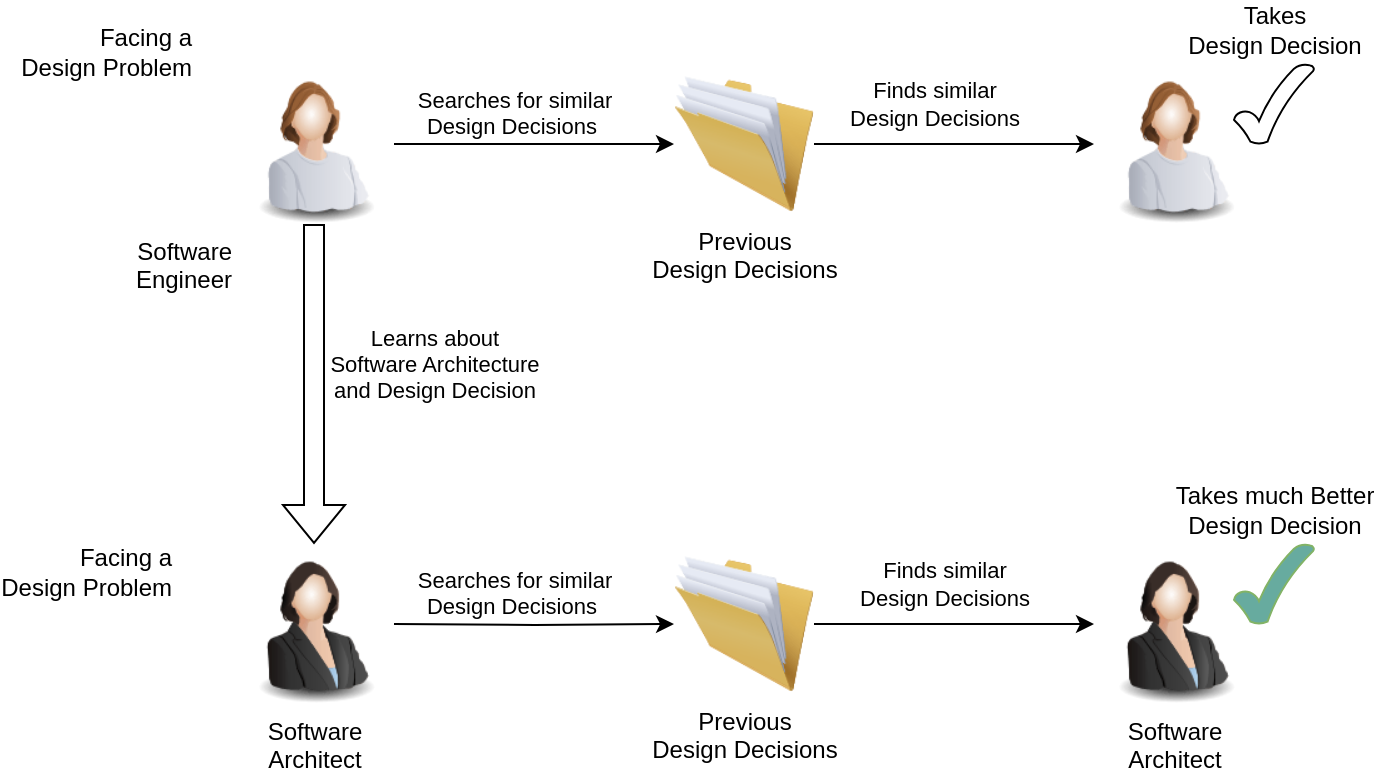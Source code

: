 <mxfile version="24.7.10">
  <diagram name="Page-1" id="vuXL3uFJJ_FBWWDFsTbz">
    <mxGraphModel dx="999" dy="581" grid="1" gridSize="10" guides="1" tooltips="1" connect="1" arrows="1" fold="1" page="1" pageScale="1" pageWidth="850" pageHeight="1100" math="0" shadow="0">
      <root>
        <mxCell id="0" />
        <mxCell id="1" parent="0" />
        <mxCell id="6jVbu3r1yKSlHH_ONzJE-4" value="" style="edgeStyle=orthogonalEdgeStyle;rounded=0;orthogonalLoop=1;jettySize=auto;html=1;" edge="1" parent="1" source="6jVbu3r1yKSlHH_ONzJE-1" target="6jVbu3r1yKSlHH_ONzJE-3">
          <mxGeometry relative="1" as="geometry" />
        </mxCell>
        <mxCell id="6jVbu3r1yKSlHH_ONzJE-5" value="Searches for similar&lt;div&gt;Design Decisions&amp;nbsp;&lt;/div&gt;" style="edgeLabel;html=1;align=center;verticalAlign=bottom;resizable=0;points=[];labelPosition=center;verticalLabelPosition=top;" vertex="1" connectable="0" parent="6jVbu3r1yKSlHH_ONzJE-4">
          <mxGeometry x="-0.143" y="1" relative="1" as="geometry">
            <mxPoint as="offset" />
          </mxGeometry>
        </mxCell>
        <mxCell id="6jVbu3r1yKSlHH_ONzJE-1" value="Software&lt;div&gt;Engineer&lt;/div&gt;" style="image;html=1;image=img/lib/clip_art/people/Worker_Woman_128x128.png;labelPosition=left;verticalLabelPosition=bottom;align=right;verticalAlign=top;" vertex="1" parent="1">
          <mxGeometry x="200" y="160" width="80" height="80" as="geometry" />
        </mxCell>
        <mxCell id="6jVbu3r1yKSlHH_ONzJE-2" value="Facing a&lt;div&gt;Design Problem&lt;/div&gt;" style="shape=image;html=1;verticalAlign=middle;verticalLabelPosition=middle;labelBackgroundColor=#ffffff;imageAspect=0;aspect=fixed;image=https://cdn0.iconfinder.com/data/icons/evericons-24px-vol-1/24/question-128.png;labelPosition=left;align=right;" vertex="1" parent="1">
          <mxGeometry x="180" y="130" width="48" height="48" as="geometry" />
        </mxCell>
        <mxCell id="6jVbu3r1yKSlHH_ONzJE-8" style="edgeStyle=orthogonalEdgeStyle;rounded=0;orthogonalLoop=1;jettySize=auto;html=1;" edge="1" parent="1" source="6jVbu3r1yKSlHH_ONzJE-3" target="6jVbu3r1yKSlHH_ONzJE-6">
          <mxGeometry relative="1" as="geometry" />
        </mxCell>
        <mxCell id="6jVbu3r1yKSlHH_ONzJE-25" value="Finds similar&lt;div&gt;Design Decisions&lt;/div&gt;" style="edgeLabel;html=1;align=center;verticalAlign=middle;resizable=0;points=[];" vertex="1" connectable="0" parent="6jVbu3r1yKSlHH_ONzJE-8">
          <mxGeometry x="-0.057" y="1" relative="1" as="geometry">
            <mxPoint x="-6" y="-19" as="offset" />
          </mxGeometry>
        </mxCell>
        <mxCell id="6jVbu3r1yKSlHH_ONzJE-3" value="Previous&lt;div&gt;Design Decisions&lt;/div&gt;" style="image;html=1;image=img/lib/clip_art/general/Full_Folder_128x128.png" vertex="1" parent="1">
          <mxGeometry x="420" y="165" width="70" height="70" as="geometry" />
        </mxCell>
        <mxCell id="6jVbu3r1yKSlHH_ONzJE-6" value="" style="image;html=1;image=img/lib/clip_art/people/Worker_Woman_128x128.png" vertex="1" parent="1">
          <mxGeometry x="630" y="160" width="80" height="80" as="geometry" />
        </mxCell>
        <mxCell id="6jVbu3r1yKSlHH_ONzJE-9" value="Takes&lt;div&gt;Design Decision&lt;/div&gt;" style="verticalLabelPosition=top;verticalAlign=bottom;html=1;shape=mxgraph.basic.tick;labelPosition=center;align=center;" vertex="1" parent="1">
          <mxGeometry x="700" y="160" width="40" height="40" as="geometry" />
        </mxCell>
        <mxCell id="6jVbu3r1yKSlHH_ONzJE-10" value="" style="edgeStyle=orthogonalEdgeStyle;rounded=0;orthogonalLoop=1;jettySize=auto;html=1;" edge="1" parent="1" target="6jVbu3r1yKSlHH_ONzJE-15">
          <mxGeometry relative="1" as="geometry">
            <mxPoint x="280" y="440" as="sourcePoint" />
          </mxGeometry>
        </mxCell>
        <mxCell id="6jVbu3r1yKSlHH_ONzJE-11" value="Searches for similar&lt;div&gt;Design Decisions&amp;nbsp;&lt;/div&gt;" style="edgeLabel;html=1;align=center;verticalAlign=bottom;resizable=0;points=[];labelPosition=center;verticalLabelPosition=top;" vertex="1" connectable="0" parent="6jVbu3r1yKSlHH_ONzJE-10">
          <mxGeometry x="-0.143" y="1" relative="1" as="geometry">
            <mxPoint as="offset" />
          </mxGeometry>
        </mxCell>
        <mxCell id="6jVbu3r1yKSlHH_ONzJE-13" value="Facing a&lt;div&gt;Design Problem&lt;/div&gt;" style="shape=image;html=1;verticalAlign=middle;verticalLabelPosition=middle;labelBackgroundColor=#ffffff;imageAspect=0;aspect=fixed;image=https://cdn0.iconfinder.com/data/icons/evericons-24px-vol-1/24/question-128.png;labelPosition=left;align=right;" vertex="1" parent="1">
          <mxGeometry x="170" y="390" width="48" height="48" as="geometry" />
        </mxCell>
        <mxCell id="6jVbu3r1yKSlHH_ONzJE-14" style="edgeStyle=orthogonalEdgeStyle;rounded=0;orthogonalLoop=1;jettySize=auto;html=1;" edge="1" parent="1" source="6jVbu3r1yKSlHH_ONzJE-15">
          <mxGeometry relative="1" as="geometry">
            <mxPoint x="630" y="440" as="targetPoint" />
          </mxGeometry>
        </mxCell>
        <mxCell id="6jVbu3r1yKSlHH_ONzJE-26" value="Finds similar&lt;div&gt;Design Decisions&lt;/div&gt;" style="edgeLabel;html=1;align=center;verticalAlign=middle;resizable=0;points=[];" vertex="1" connectable="0" parent="6jVbu3r1yKSlHH_ONzJE-14">
          <mxGeometry x="-0.075" y="1" relative="1" as="geometry">
            <mxPoint y="-19" as="offset" />
          </mxGeometry>
        </mxCell>
        <mxCell id="6jVbu3r1yKSlHH_ONzJE-15" value="Previous&lt;div&gt;Design Decisions&lt;/div&gt;" style="image;html=1;image=img/lib/clip_art/general/Full_Folder_128x128.png" vertex="1" parent="1">
          <mxGeometry x="420" y="405" width="70" height="70" as="geometry" />
        </mxCell>
        <mxCell id="6jVbu3r1yKSlHH_ONzJE-17" value="Takes much Better&lt;div&gt;Design Decision&lt;/div&gt;" style="verticalLabelPosition=top;verticalAlign=bottom;html=1;shape=mxgraph.basic.tick;labelPosition=center;align=center;fillColor=#67AB9F;strokeColor=#82b366;" vertex="1" parent="1">
          <mxGeometry x="700" y="400" width="40" height="40" as="geometry" />
        </mxCell>
        <mxCell id="6jVbu3r1yKSlHH_ONzJE-18" value="" style="shape=flexArrow;endArrow=classic;html=1;rounded=0;labelPosition=right;verticalLabelPosition=middle;align=left;verticalAlign=middle;" edge="1" parent="1" source="6jVbu3r1yKSlHH_ONzJE-1">
          <mxGeometry width="50" height="50" relative="1" as="geometry">
            <mxPoint x="400" y="330" as="sourcePoint" />
            <mxPoint x="240" y="400" as="targetPoint" />
          </mxGeometry>
        </mxCell>
        <mxCell id="6jVbu3r1yKSlHH_ONzJE-21" value="Learns about&lt;div&gt;Software Architecture&lt;div&gt;and Design Decision&lt;/div&gt;&lt;/div&gt;" style="edgeLabel;html=1;align=center;verticalAlign=middle;resizable=0;points=[];" vertex="1" connectable="0" parent="6jVbu3r1yKSlHH_ONzJE-18">
          <mxGeometry x="-0.212" relative="1" as="geometry">
            <mxPoint x="60" y="7" as="offset" />
          </mxGeometry>
        </mxCell>
        <mxCell id="6jVbu3r1yKSlHH_ONzJE-22" value="Software&lt;div&gt;Architect&lt;/div&gt;" style="image;html=1;image=img/lib/clip_art/people/Suit_Woman_128x128.png" vertex="1" parent="1">
          <mxGeometry x="200" y="400" width="80" height="80" as="geometry" />
        </mxCell>
        <mxCell id="6jVbu3r1yKSlHH_ONzJE-23" value="Software&lt;div&gt;Architect&lt;/div&gt;" style="image;html=1;image=img/lib/clip_art/people/Suit_Woman_128x128.png" vertex="1" parent="1">
          <mxGeometry x="630" y="400" width="80" height="80" as="geometry" />
        </mxCell>
      </root>
    </mxGraphModel>
  </diagram>
</mxfile>
